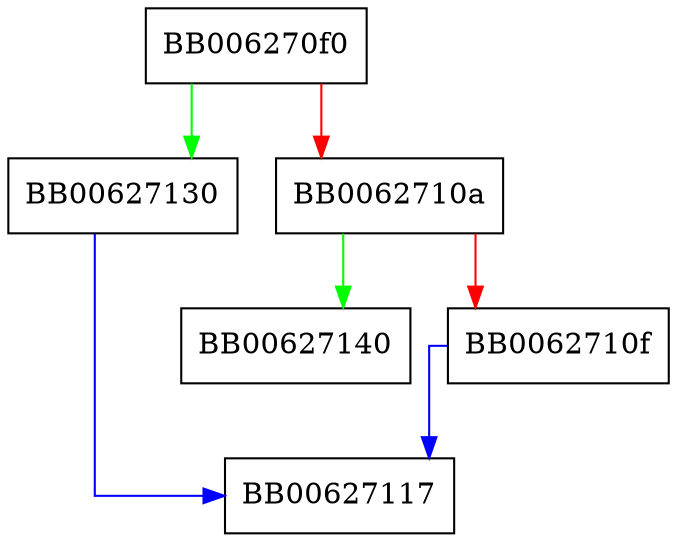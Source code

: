 digraph PKCS7_add_recipient_info {
  node [shape="box"];
  graph [splines=ortho];
  BB006270f0 -> BB00627130 [color="green"];
  BB006270f0 -> BB0062710a [color="red"];
  BB0062710a -> BB00627140 [color="green"];
  BB0062710a -> BB0062710f [color="red"];
  BB0062710f -> BB00627117 [color="blue"];
  BB00627130 -> BB00627117 [color="blue"];
}